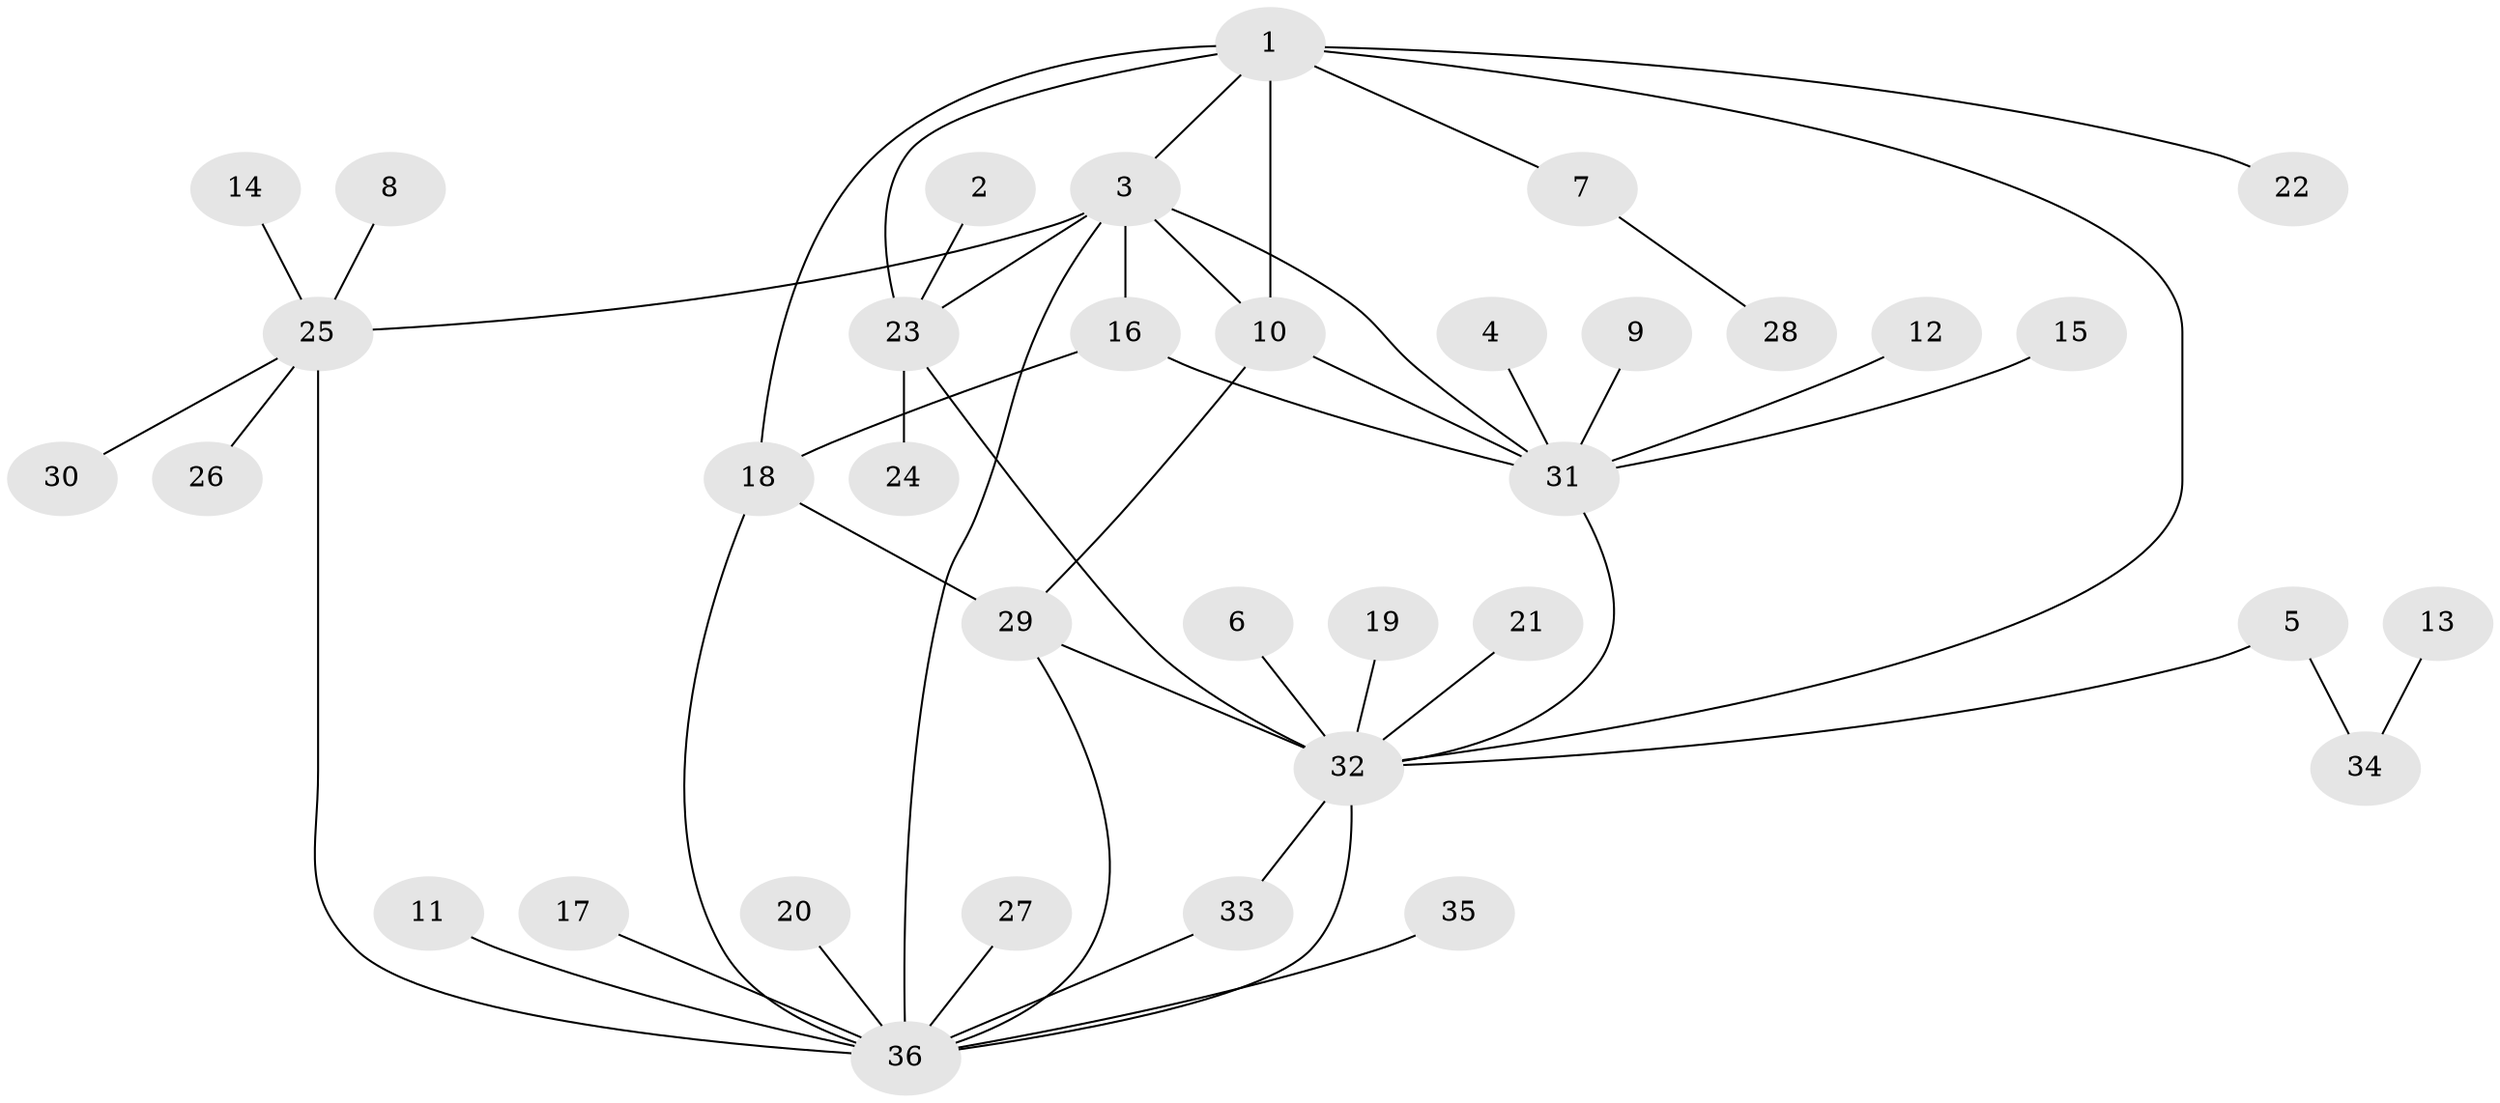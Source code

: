 // original degree distribution, {5: 0.04225352112676056, 4: 0.056338028169014086, 6: 0.056338028169014086, 9: 0.028169014084507043, 10: 0.014084507042253521, 3: 0.07042253521126761, 11: 0.014084507042253521, 1: 0.5211267605633803, 2: 0.19718309859154928}
// Generated by graph-tools (version 1.1) at 2025/50/03/09/25 03:50:42]
// undirected, 36 vertices, 49 edges
graph export_dot {
graph [start="1"]
  node [color=gray90,style=filled];
  1;
  2;
  3;
  4;
  5;
  6;
  7;
  8;
  9;
  10;
  11;
  12;
  13;
  14;
  15;
  16;
  17;
  18;
  19;
  20;
  21;
  22;
  23;
  24;
  25;
  26;
  27;
  28;
  29;
  30;
  31;
  32;
  33;
  34;
  35;
  36;
  1 -- 3 [weight=1.0];
  1 -- 7 [weight=1.0];
  1 -- 10 [weight=1.0];
  1 -- 18 [weight=1.0];
  1 -- 22 [weight=1.0];
  1 -- 23 [weight=1.0];
  1 -- 32 [weight=1.0];
  2 -- 23 [weight=1.0];
  3 -- 10 [weight=1.0];
  3 -- 16 [weight=1.0];
  3 -- 23 [weight=1.0];
  3 -- 25 [weight=2.0];
  3 -- 31 [weight=1.0];
  3 -- 36 [weight=1.0];
  4 -- 31 [weight=1.0];
  5 -- 32 [weight=1.0];
  5 -- 34 [weight=1.0];
  6 -- 32 [weight=1.0];
  7 -- 28 [weight=1.0];
  8 -- 25 [weight=1.0];
  9 -- 31 [weight=1.0];
  10 -- 29 [weight=1.0];
  10 -- 31 [weight=1.0];
  11 -- 36 [weight=1.0];
  12 -- 31 [weight=1.0];
  13 -- 34 [weight=1.0];
  14 -- 25 [weight=1.0];
  15 -- 31 [weight=1.0];
  16 -- 18 [weight=1.0];
  16 -- 31 [weight=1.0];
  17 -- 36 [weight=1.0];
  18 -- 29 [weight=1.0];
  18 -- 36 [weight=1.0];
  19 -- 32 [weight=1.0];
  20 -- 36 [weight=1.0];
  21 -- 32 [weight=1.0];
  23 -- 24 [weight=1.0];
  23 -- 32 [weight=2.0];
  25 -- 26 [weight=1.0];
  25 -- 30 [weight=1.0];
  25 -- 36 [weight=1.0];
  27 -- 36 [weight=1.0];
  29 -- 32 [weight=1.0];
  29 -- 36 [weight=1.0];
  31 -- 32 [weight=1.0];
  32 -- 33 [weight=1.0];
  32 -- 36 [weight=1.0];
  33 -- 36 [weight=1.0];
  35 -- 36 [weight=1.0];
}
